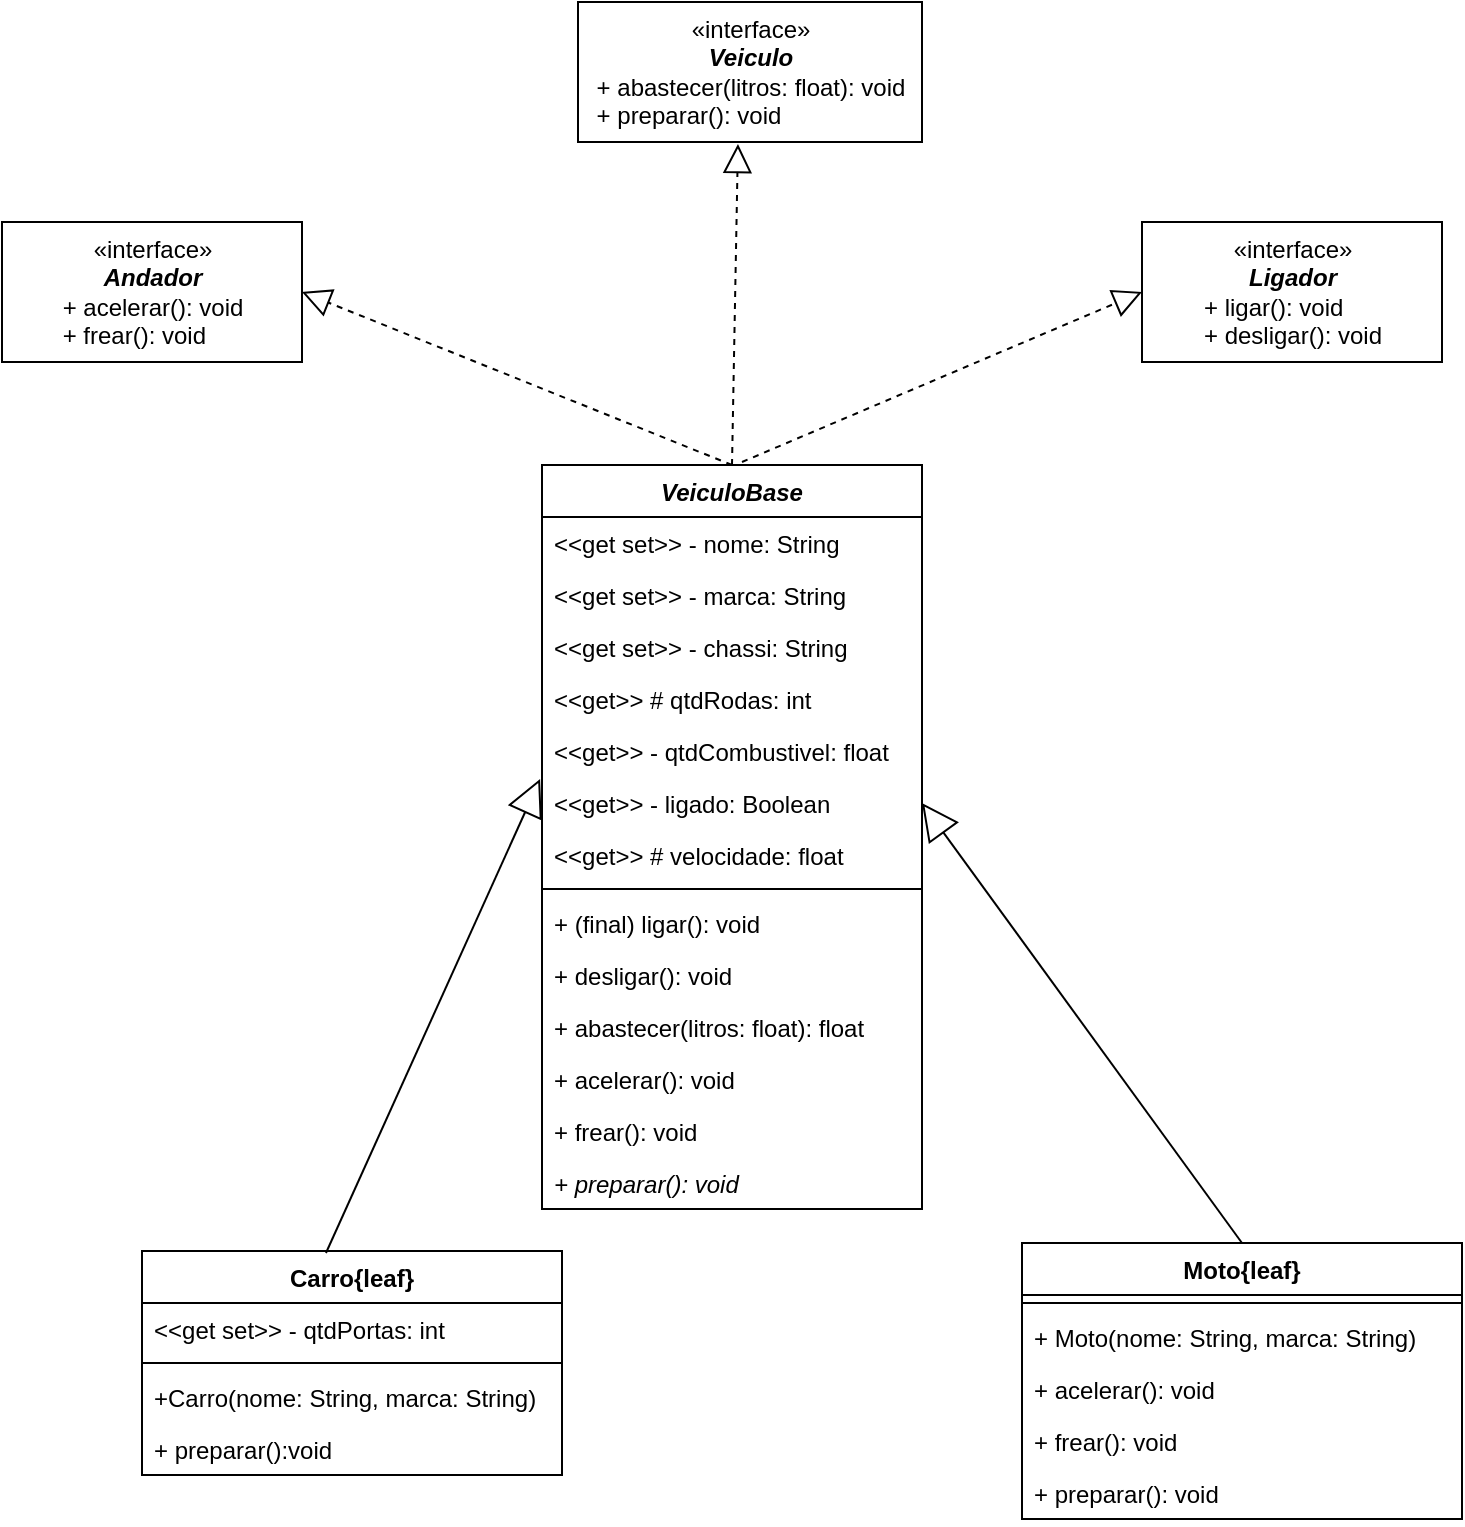 <mxfile version="10.4.2" type="github"><diagram id="2t7z37ZN-pBImWi-qFXo" name="Page-1"><mxGraphModel dx="1327" dy="624" grid="1" gridSize="10" guides="1" tooltips="1" connect="1" arrows="1" fold="1" page="1" pageScale="1" pageWidth="827" pageHeight="1169" math="0" shadow="0"><root><mxCell id="0"/><mxCell id="1" parent="0"/><mxCell id="EBVe5M9jNe1VKPo0M73M-1" value="VeiculoBase" style="swimlane;fontStyle=3;align=center;verticalAlign=top;childLayout=stackLayout;horizontal=1;startSize=26;horizontalStack=0;resizeParent=1;resizeParentMax=0;resizeLast=0;collapsible=1;marginBottom=0;" parent="1" vertex="1"><mxGeometry x="320" y="251.5" width="190" height="372" as="geometry"/></mxCell><mxCell id="EBVe5M9jNe1VKPo0M73M-2" value="&lt;&lt;get set&gt;&gt; - nome: String" style="text;strokeColor=none;fillColor=none;align=left;verticalAlign=top;spacingLeft=4;spacingRight=4;overflow=hidden;rotatable=0;points=[[0,0.5],[1,0.5]];portConstraint=eastwest;" parent="EBVe5M9jNe1VKPo0M73M-1" vertex="1"><mxGeometry y="26" width="190" height="26" as="geometry"/></mxCell><mxCell id="EBVe5M9jNe1VKPo0M73M-5" value="&lt;&lt;get set&gt;&gt; - marca: String" style="text;strokeColor=none;fillColor=none;align=left;verticalAlign=top;spacingLeft=4;spacingRight=4;overflow=hidden;rotatable=0;points=[[0,0.5],[1,0.5]];portConstraint=eastwest;" parent="EBVe5M9jNe1VKPo0M73M-1" vertex="1"><mxGeometry y="52" width="190" height="26" as="geometry"/></mxCell><mxCell id="pKVikSKT17Lw6swH_zE8-1" value="&lt;&lt;get set&gt;&gt; - chassi: String" style="text;strokeColor=none;fillColor=none;align=left;verticalAlign=top;spacingLeft=4;spacingRight=4;overflow=hidden;rotatable=0;points=[[0,0.5],[1,0.5]];portConstraint=eastwest;" vertex="1" parent="EBVe5M9jNe1VKPo0M73M-1"><mxGeometry y="78" width="190" height="26" as="geometry"/></mxCell><mxCell id="EBVe5M9jNe1VKPo0M73M-15" value="&lt;&lt;get&gt;&gt; # qtdRodas: int" style="text;strokeColor=none;fillColor=none;align=left;verticalAlign=top;spacingLeft=4;spacingRight=4;overflow=hidden;rotatable=0;points=[[0,0.5],[1,0.5]];portConstraint=eastwest;" parent="EBVe5M9jNe1VKPo0M73M-1" vertex="1"><mxGeometry y="104" width="190" height="26" as="geometry"/></mxCell><mxCell id="EBVe5M9jNe1VKPo0M73M-19" value="&lt;&lt;get&gt;&gt; - qtdCombustivel: float" style="text;strokeColor=none;fillColor=none;align=left;verticalAlign=top;spacingLeft=4;spacingRight=4;overflow=hidden;rotatable=0;points=[[0,0.5],[1,0.5]];portConstraint=eastwest;" parent="EBVe5M9jNe1VKPo0M73M-1" vertex="1"><mxGeometry y="130" width="190" height="26" as="geometry"/></mxCell><mxCell id="pKVikSKT17Lw6swH_zE8-2" value="&lt;&lt;get&gt;&gt; - ligado: Boolean" style="text;strokeColor=none;fillColor=none;align=left;verticalAlign=top;spacingLeft=4;spacingRight=4;overflow=hidden;rotatable=0;points=[[0,0.5],[1,0.5]];portConstraint=eastwest;" vertex="1" parent="EBVe5M9jNe1VKPo0M73M-1"><mxGeometry y="156" width="190" height="26" as="geometry"/></mxCell><mxCell id="pKVikSKT17Lw6swH_zE8-3" value="&lt;&lt;get&gt;&gt; # velocidade: float" style="text;strokeColor=none;fillColor=none;align=left;verticalAlign=top;spacingLeft=4;spacingRight=4;overflow=hidden;rotatable=0;points=[[0,0.5],[1,0.5]];portConstraint=eastwest;" vertex="1" parent="EBVe5M9jNe1VKPo0M73M-1"><mxGeometry y="182" width="190" height="26" as="geometry"/></mxCell><mxCell id="EBVe5M9jNe1VKPo0M73M-3" value="" style="line;strokeWidth=1;fillColor=none;align=left;verticalAlign=middle;spacingTop=-1;spacingLeft=3;spacingRight=3;rotatable=0;labelPosition=right;points=[];portConstraint=eastwest;" parent="EBVe5M9jNe1VKPo0M73M-1" vertex="1"><mxGeometry y="208" width="190" height="8" as="geometry"/></mxCell><mxCell id="EBVe5M9jNe1VKPo0M73M-4" value="+ (final) ligar(): void" style="text;strokeColor=none;fillColor=none;align=left;verticalAlign=top;spacingLeft=4;spacingRight=4;overflow=hidden;rotatable=0;points=[[0,0.5],[1,0.5]];portConstraint=eastwest;" parent="EBVe5M9jNe1VKPo0M73M-1" vertex="1"><mxGeometry y="216" width="190" height="26" as="geometry"/></mxCell><mxCell id="EBVe5M9jNe1VKPo0M73M-17" value="+ desligar(): void" style="text;strokeColor=none;fillColor=none;align=left;verticalAlign=top;spacingLeft=4;spacingRight=4;overflow=hidden;rotatable=0;points=[[0,0.5],[1,0.5]];portConstraint=eastwest;" parent="EBVe5M9jNe1VKPo0M73M-1" vertex="1"><mxGeometry y="242" width="190" height="26" as="geometry"/></mxCell><mxCell id="EBVe5M9jNe1VKPo0M73M-20" value="+ abastecer(litros: float): float" style="text;strokeColor=none;fillColor=none;align=left;verticalAlign=top;spacingLeft=4;spacingRight=4;overflow=hidden;rotatable=0;points=[[0,0.5],[1,0.5]];portConstraint=eastwest;" parent="EBVe5M9jNe1VKPo0M73M-1" vertex="1"><mxGeometry y="268" width="190" height="26" as="geometry"/></mxCell><mxCell id="pKVikSKT17Lw6swH_zE8-4" value="+ acelerar(): void" style="text;strokeColor=none;fillColor=none;align=left;verticalAlign=top;spacingLeft=4;spacingRight=4;overflow=hidden;rotatable=0;points=[[0,0.5],[1,0.5]];portConstraint=eastwest;" vertex="1" parent="EBVe5M9jNe1VKPo0M73M-1"><mxGeometry y="294" width="190" height="26" as="geometry"/></mxCell><mxCell id="pKVikSKT17Lw6swH_zE8-5" value="+ frear(): void" style="text;strokeColor=none;fillColor=none;align=left;verticalAlign=top;spacingLeft=4;spacingRight=4;overflow=hidden;rotatable=0;points=[[0,0.5],[1,0.5]];portConstraint=eastwest;" vertex="1" parent="EBVe5M9jNe1VKPo0M73M-1"><mxGeometry y="320" width="190" height="26" as="geometry"/></mxCell><mxCell id="EBVe5M9jNe1VKPo0M73M-16" value="+ preparar(): void" style="text;strokeColor=none;fillColor=none;align=left;verticalAlign=top;spacingLeft=4;spacingRight=4;overflow=hidden;rotatable=0;points=[[0,0.5],[1,0.5]];portConstraint=eastwest;fontStyle=2" parent="EBVe5M9jNe1VKPo0M73M-1" vertex="1"><mxGeometry y="346" width="190" height="26" as="geometry"/></mxCell><mxCell id="pKVikSKT17Lw6swH_zE8-6" value="Carro{leaf}" style="swimlane;fontStyle=1;align=center;verticalAlign=top;childLayout=stackLayout;horizontal=1;startSize=26;horizontalStack=0;resizeParent=1;resizeParentMax=0;resizeLast=0;collapsible=1;marginBottom=0;" vertex="1" parent="1"><mxGeometry x="120" y="644.5" width="210" height="112" as="geometry"/></mxCell><mxCell id="pKVikSKT17Lw6swH_zE8-7" value="&lt;&lt;get set&gt;&gt; - qtdPortas: int" style="text;strokeColor=none;fillColor=none;align=left;verticalAlign=top;spacingLeft=4;spacingRight=4;overflow=hidden;rotatable=0;points=[[0,0.5],[1,0.5]];portConstraint=eastwest;" vertex="1" parent="pKVikSKT17Lw6swH_zE8-6"><mxGeometry y="26" width="210" height="26" as="geometry"/></mxCell><mxCell id="pKVikSKT17Lw6swH_zE8-8" value="" style="line;strokeWidth=1;fillColor=none;align=left;verticalAlign=middle;spacingTop=-1;spacingLeft=3;spacingRight=3;rotatable=0;labelPosition=right;points=[];portConstraint=eastwest;" vertex="1" parent="pKVikSKT17Lw6swH_zE8-6"><mxGeometry y="52" width="210" height="8" as="geometry"/></mxCell><mxCell id="pKVikSKT17Lw6swH_zE8-9" value="+Carro(nome: String, marca: String)" style="text;strokeColor=none;fillColor=none;align=left;verticalAlign=top;spacingLeft=4;spacingRight=4;overflow=hidden;rotatable=0;points=[[0,0.5],[1,0.5]];portConstraint=eastwest;" vertex="1" parent="pKVikSKT17Lw6swH_zE8-6"><mxGeometry y="60" width="210" height="26" as="geometry"/></mxCell><mxCell id="pKVikSKT17Lw6swH_zE8-10" value="+ preparar():void" style="text;strokeColor=none;fillColor=none;align=left;verticalAlign=top;spacingLeft=4;spacingRight=4;overflow=hidden;rotatable=0;points=[[0,0.5],[1,0.5]];portConstraint=eastwest;" vertex="1" parent="pKVikSKT17Lw6swH_zE8-6"><mxGeometry y="86" width="210" height="26" as="geometry"/></mxCell><mxCell id="pKVikSKT17Lw6swH_zE8-11" value="" style="endArrow=block;endSize=16;endFill=0;html=1;exitX=0.438;exitY=0.009;exitDx=0;exitDy=0;exitPerimeter=0;entryX=-0.005;entryY=0.038;entryDx=0;entryDy=0;entryPerimeter=0;" edge="1" parent="1" source="pKVikSKT17Lw6swH_zE8-6" target="pKVikSKT17Lw6swH_zE8-2"><mxGeometry x="0.25" y="290" width="160" relative="1" as="geometry"><mxPoint x="145" y="532" as="sourcePoint"/><mxPoint x="305" y="532" as="targetPoint"/><mxPoint as="offset"/></mxGeometry></mxCell><mxCell id="pKVikSKT17Lw6swH_zE8-12" value="Moto{leaf}" style="swimlane;fontStyle=1;align=center;verticalAlign=top;childLayout=stackLayout;horizontal=1;startSize=26;horizontalStack=0;resizeParent=1;resizeParentMax=0;resizeLast=0;collapsible=1;marginBottom=0;" vertex="1" parent="1"><mxGeometry x="560" y="640.5" width="220" height="138" as="geometry"/></mxCell><mxCell id="pKVikSKT17Lw6swH_zE8-14" value="" style="line;strokeWidth=1;fillColor=none;align=left;verticalAlign=middle;spacingTop=-1;spacingLeft=3;spacingRight=3;rotatable=0;labelPosition=right;points=[];portConstraint=eastwest;" vertex="1" parent="pKVikSKT17Lw6swH_zE8-12"><mxGeometry y="26" width="220" height="8" as="geometry"/></mxCell><mxCell id="pKVikSKT17Lw6swH_zE8-15" value="+ Moto(nome: String, marca: String)" style="text;strokeColor=none;fillColor=none;align=left;verticalAlign=top;spacingLeft=4;spacingRight=4;overflow=hidden;rotatable=0;points=[[0,0.5],[1,0.5]];portConstraint=eastwest;" vertex="1" parent="pKVikSKT17Lw6swH_zE8-12"><mxGeometry y="34" width="220" height="26" as="geometry"/></mxCell><mxCell id="pKVikSKT17Lw6swH_zE8-17" value="+ acelerar(): void" style="text;strokeColor=none;fillColor=none;align=left;verticalAlign=top;spacingLeft=4;spacingRight=4;overflow=hidden;rotatable=0;points=[[0,0.5],[1,0.5]];portConstraint=eastwest;" vertex="1" parent="pKVikSKT17Lw6swH_zE8-12"><mxGeometry y="60" width="220" height="26" as="geometry"/></mxCell><mxCell id="pKVikSKT17Lw6swH_zE8-18" value="+ frear(): void" style="text;strokeColor=none;fillColor=none;align=left;verticalAlign=top;spacingLeft=4;spacingRight=4;overflow=hidden;rotatable=0;points=[[0,0.5],[1,0.5]];portConstraint=eastwest;" vertex="1" parent="pKVikSKT17Lw6swH_zE8-12"><mxGeometry y="86" width="220" height="26" as="geometry"/></mxCell><mxCell id="pKVikSKT17Lw6swH_zE8-16" value="+ preparar(): void" style="text;strokeColor=none;fillColor=none;align=left;verticalAlign=top;spacingLeft=4;spacingRight=4;overflow=hidden;rotatable=0;points=[[0,0.5],[1,0.5]];portConstraint=eastwest;" vertex="1" parent="pKVikSKT17Lw6swH_zE8-12"><mxGeometry y="112" width="220" height="26" as="geometry"/></mxCell><mxCell id="pKVikSKT17Lw6swH_zE8-20" value="" style="endArrow=block;endSize=16;endFill=0;html=1;exitX=0.5;exitY=0;exitDx=0;exitDy=0;entryX=1;entryY=0.5;entryDx=0;entryDy=0;" edge="1" parent="1" source="pKVikSKT17Lw6swH_zE8-12" target="pKVikSKT17Lw6swH_zE8-2"><mxGeometry x="1" y="-61" width="160" relative="1" as="geometry"><mxPoint x="610" y="519.5" as="sourcePoint"/><mxPoint x="770" y="519.5" as="targetPoint"/><mxPoint x="10" y="-1" as="offset"/></mxGeometry></mxCell><mxCell id="pKVikSKT17Lw6swH_zE8-21" value="&lt;div style=&quot;text-align: center&quot;&gt;&lt;span&gt;«interface»&lt;/span&gt;&lt;/div&gt;&lt;b&gt;&lt;div style=&quot;text-align: center&quot;&gt;&lt;b&gt;&lt;i&gt;Andador&lt;/i&gt;&lt;/b&gt;&lt;/div&gt;&lt;/b&gt;&lt;div style=&quot;text-align: justify&quot;&gt;&lt;span&gt;+ acelerar(): void&lt;/span&gt;&lt;/div&gt;&lt;div style=&quot;text-align: justify&quot;&gt;&lt;span&gt;+ frear(): void&lt;/span&gt;&lt;/div&gt;" style="html=1;" vertex="1" parent="1"><mxGeometry x="50" y="130" width="150" height="70" as="geometry"/></mxCell><mxCell id="pKVikSKT17Lw6swH_zE8-26" value="" style="endArrow=block;dashed=1;endFill=0;endSize=12;html=1;exitX=0.5;exitY=0;exitDx=0;exitDy=0;entryX=1;entryY=0.5;entryDx=0;entryDy=0;" edge="1" parent="1" source="EBVe5M9jNe1VKPo0M73M-1" target="pKVikSKT17Lw6swH_zE8-21"><mxGeometry width="160" relative="1" as="geometry"><mxPoint x="130" y="394" as="sourcePoint"/><mxPoint x="290" y="394" as="targetPoint"/></mxGeometry></mxCell><mxCell id="pKVikSKT17Lw6swH_zE8-27" value="&lt;div style=&quot;text-align: center&quot;&gt;&lt;span&gt;«interface»&lt;/span&gt;&lt;/div&gt;&lt;b&gt;&lt;div style=&quot;text-align: center&quot;&gt;&lt;b&gt;&lt;i&gt;Ligador&lt;/i&gt;&lt;/b&gt;&lt;/div&gt;&lt;/b&gt;&lt;div style=&quot;text-align: justify&quot;&gt;&lt;span&gt;+ ligar(): void&lt;/span&gt;&lt;/div&gt;&lt;div style=&quot;text-align: justify&quot;&gt;&lt;span&gt;+ desligar(): void&lt;/span&gt;&lt;/div&gt;" style="html=1;" vertex="1" parent="1"><mxGeometry x="620" y="130" width="150" height="70" as="geometry"/></mxCell><mxCell id="pKVikSKT17Lw6swH_zE8-28" value="" style="endArrow=block;dashed=1;endFill=0;endSize=12;html=1;entryX=0;entryY=0.5;entryDx=0;entryDy=0;" edge="1" parent="1" target="pKVikSKT17Lw6swH_zE8-27"><mxGeometry width="160" relative="1" as="geometry"><mxPoint x="420" y="250" as="sourcePoint"/><mxPoint x="600" y="210" as="targetPoint"/></mxGeometry></mxCell><mxCell id="pKVikSKT17Lw6swH_zE8-29" value="&lt;div style=&quot;text-align: center&quot;&gt;&lt;span&gt;«interface»&lt;/span&gt;&lt;/div&gt;&lt;b&gt;&lt;div style=&quot;text-align: center&quot;&gt;&lt;b&gt;&lt;i&gt;Veiculo&lt;/i&gt;&lt;/b&gt;&lt;/div&gt;&lt;/b&gt;&lt;div style=&quot;text-align: justify&quot;&gt;&lt;span&gt;+ abastecer(litros: float): void&lt;/span&gt;&lt;/div&gt;&lt;div style=&quot;text-align: justify&quot;&gt;&lt;span&gt;+ preparar(): void&lt;/span&gt;&lt;/div&gt;" style="html=1;" vertex="1" parent="1"><mxGeometry x="338" y="20" width="172" height="70" as="geometry"/></mxCell><mxCell id="pKVikSKT17Lw6swH_zE8-31" value="" style="endArrow=block;dashed=1;endFill=0;endSize=12;html=1;exitX=0.5;exitY=0;exitDx=0;exitDy=0;entryX=0.465;entryY=1.014;entryDx=0;entryDy=0;entryPerimeter=0;" edge="1" parent="1" source="EBVe5M9jNe1VKPo0M73M-1" target="pKVikSKT17Lw6swH_zE8-29"><mxGeometry width="160" relative="1" as="geometry"><mxPoint x="335" y="180" as="sourcePoint"/><mxPoint x="495" y="180" as="targetPoint"/></mxGeometry></mxCell></root></mxGraphModel></diagram></mxfile>